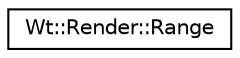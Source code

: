 digraph "Graphical Class Hierarchy"
{
 // LATEX_PDF_SIZE
  edge [fontname="Helvetica",fontsize="10",labelfontname="Helvetica",labelfontsize="10"];
  node [fontname="Helvetica",fontsize="10",shape=record];
  rankdir="LR";
  Node0 [label="Wt::Render::Range",height=0.2,width=0.4,color="black", fillcolor="white", style="filled",URL="$structWt_1_1Render_1_1Range.html",tooltip=" "];
}
